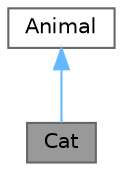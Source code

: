 digraph "Cat"
{
 // LATEX_PDF_SIZE
  bgcolor="transparent";
  edge [fontname=Helvetica,fontsize=10,labelfontname=Helvetica,labelfontsize=10];
  node [fontname=Helvetica,fontsize=10,shape=box,height=0.2,width=0.4];
  Node1 [id="Node000001",label="Cat",height=0.2,width=0.4,color="gray40", fillcolor="grey60", style="filled", fontcolor="black",tooltip="Derived class representing a cat."];
  Node2 -> Node1 [id="edge2_Node000001_Node000002",dir="back",color="steelblue1",style="solid",tooltip=" "];
  Node2 [id="Node000002",label="Animal",height=0.2,width=0.4,color="gray40", fillcolor="white", style="filled",URL="$classAnimal.html",tooltip="Base class representing a general animal."];
}
